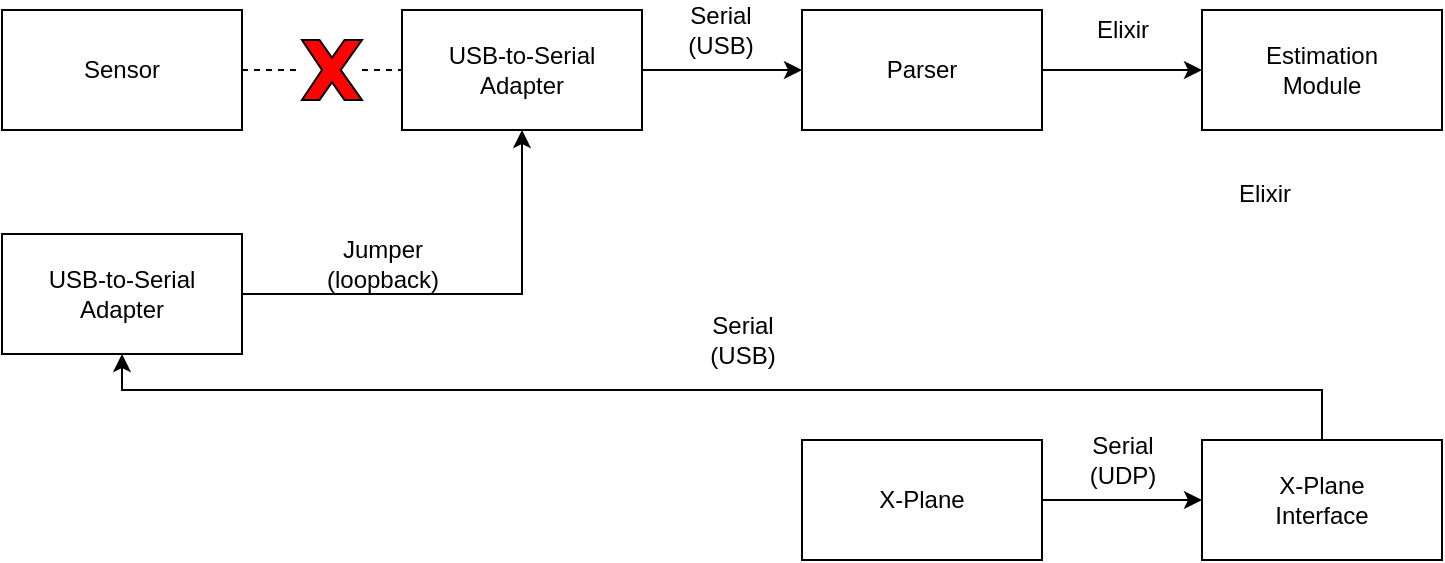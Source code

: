 <mxfile version="12.9.9" type="device"><diagram id="8D4sdUBd7dz_eQOWKF05" name="Page-1"><mxGraphModel dx="1102" dy="1000" grid="1" gridSize="10" guides="1" tooltips="1" connect="1" arrows="1" fold="1" page="1" pageScale="1" pageWidth="850" pageHeight="1100" math="0" shadow="0"><root><mxCell id="0"/><mxCell id="1" parent="0"/><mxCell id="VUH4l7W4rQ2F0NQcKhee-2" value="Sensor" style="rounded=0;whiteSpace=wrap;html=1;" parent="1" vertex="1"><mxGeometry x="40" y="400" width="120" height="60" as="geometry"/></mxCell><mxCell id="VUH4l7W4rQ2F0NQcKhee-11" value="" style="edgeStyle=orthogonalEdgeStyle;rounded=0;orthogonalLoop=1;jettySize=auto;html=1;" parent="1" source="VUH4l7W4rQ2F0NQcKhee-3" target="VUH4l7W4rQ2F0NQcKhee-9" edge="1"><mxGeometry relative="1" as="geometry"/></mxCell><mxCell id="VUH4l7W4rQ2F0NQcKhee-3" value="USB-to-Serial&lt;br&gt;Adapter" style="rounded=0;whiteSpace=wrap;html=1;" parent="1" vertex="1"><mxGeometry x="240" y="400" width="120" height="60" as="geometry"/></mxCell><mxCell id="VUH4l7W4rQ2F0NQcKhee-4" value="Estimation&lt;br&gt;Module" style="rounded=0;whiteSpace=wrap;html=1;" parent="1" vertex="1"><mxGeometry x="640" y="400" width="120" height="60" as="geometry"/></mxCell><mxCell id="VUH4l7W4rQ2F0NQcKhee-7" value="Jumper&lt;br&gt;(loopback)" style="text;html=1;align=center;verticalAlign=middle;resizable=0;points=[];autosize=1;" parent="1" vertex="1"><mxGeometry x="195" y="512" width="70" height="30" as="geometry"/></mxCell><mxCell id="JXWFfM_lj21Bi2tkaBL7-8" value="" style="edgeStyle=orthogonalEdgeStyle;rounded=0;orthogonalLoop=1;jettySize=auto;html=1;" edge="1" parent="1" source="VUH4l7W4rQ2F0NQcKhee-9" target="VUH4l7W4rQ2F0NQcKhee-4"><mxGeometry relative="1" as="geometry"/></mxCell><mxCell id="VUH4l7W4rQ2F0NQcKhee-9" value="Parser" style="rounded=0;whiteSpace=wrap;html=1;" parent="1" vertex="1"><mxGeometry x="440" y="400" width="120" height="60" as="geometry"/></mxCell><mxCell id="VUH4l7W4rQ2F0NQcKhee-13" value="Serial&lt;br&gt;(USB)" style="text;html=1;align=center;verticalAlign=middle;resizable=0;points=[];autosize=1;" parent="1" vertex="1"><mxGeometry x="374" y="395" width="50" height="30" as="geometry"/></mxCell><mxCell id="VUH4l7W4rQ2F0NQcKhee-14" value="Elixir" style="text;html=1;align=center;verticalAlign=middle;resizable=0;points=[];autosize=1;" parent="1" vertex="1"><mxGeometry x="580" y="400" width="40" height="20" as="geometry"/></mxCell><mxCell id="JXWFfM_lj21Bi2tkaBL7-6" style="edgeStyle=orthogonalEdgeStyle;rounded=0;orthogonalLoop=1;jettySize=auto;html=1;entryX=0.5;entryY=1;entryDx=0;entryDy=0;" edge="1" parent="1" source="VUH4l7W4rQ2F0NQcKhee-15" target="JXWFfM_lj21Bi2tkaBL7-1"><mxGeometry relative="1" as="geometry"><Array as="points"><mxPoint x="700" y="590"/><mxPoint x="100" y="590"/></Array></mxGeometry></mxCell><mxCell id="VUH4l7W4rQ2F0NQcKhee-15" value="X-Plane&lt;br&gt;Interface" style="rounded=0;whiteSpace=wrap;html=1;" parent="1" vertex="1"><mxGeometry x="640" y="615" width="120" height="60" as="geometry"/></mxCell><mxCell id="VUH4l7W4rQ2F0NQcKhee-17" value="" style="edgeStyle=orthogonalEdgeStyle;rounded=0;orthogonalLoop=1;jettySize=auto;html=1;" parent="1" source="VUH4l7W4rQ2F0NQcKhee-16" target="VUH4l7W4rQ2F0NQcKhee-15" edge="1"><mxGeometry relative="1" as="geometry"/></mxCell><mxCell id="VUH4l7W4rQ2F0NQcKhee-16" value="X-Plane" style="rounded=0;whiteSpace=wrap;html=1;" parent="1" vertex="1"><mxGeometry x="440" y="615" width="120" height="60" as="geometry"/></mxCell><mxCell id="VUH4l7W4rQ2F0NQcKhee-19" value="Elixir" style="text;html=1;align=center;verticalAlign=middle;resizable=0;points=[];autosize=1;" parent="1" vertex="1"><mxGeometry x="651" y="482" width="40" height="20" as="geometry"/></mxCell><mxCell id="VUH4l7W4rQ2F0NQcKhee-20" value="Serial&lt;br&gt;(UDP)" style="text;html=1;align=center;verticalAlign=middle;resizable=0;points=[];autosize=1;" parent="1" vertex="1"><mxGeometry x="575" y="610" width="50" height="30" as="geometry"/></mxCell><mxCell id="VUH4l7W4rQ2F0NQcKhee-22" value="" style="endArrow=none;dashed=1;html=1;exitX=1;exitY=0.5;exitDx=0;exitDy=0;entryX=0;entryY=0.5;entryDx=0;entryDy=0;" parent="1" source="VUH4l7W4rQ2F0NQcKhee-23" target="VUH4l7W4rQ2F0NQcKhee-3" edge="1"><mxGeometry width="50" height="50" relative="1" as="geometry"><mxPoint x="400" y="460" as="sourcePoint"/><mxPoint x="450" y="410" as="targetPoint"/></mxGeometry></mxCell><mxCell id="VUH4l7W4rQ2F0NQcKhee-23" value="" style="verticalLabelPosition=bottom;verticalAlign=top;html=1;shape=mxgraph.basic.x;align=center;labelBackgroundColor=#030303;fillColor=#FF0303;" parent="1" vertex="1"><mxGeometry x="190" y="415" width="30" height="30" as="geometry"/></mxCell><mxCell id="VUH4l7W4rQ2F0NQcKhee-24" value="" style="endArrow=none;dashed=1;html=1;exitX=1;exitY=0.5;exitDx=0;exitDy=0;entryX=0;entryY=0.5;entryDx=0;entryDy=0;" parent="1" source="VUH4l7W4rQ2F0NQcKhee-2" target="VUH4l7W4rQ2F0NQcKhee-23" edge="1"><mxGeometry width="50" height="50" relative="1" as="geometry"><mxPoint x="560" y="430" as="sourcePoint"/><mxPoint x="640" y="430" as="targetPoint"/></mxGeometry></mxCell><mxCell id="JXWFfM_lj21Bi2tkaBL7-5" style="edgeStyle=orthogonalEdgeStyle;rounded=0;orthogonalLoop=1;jettySize=auto;html=1;entryX=0.5;entryY=1;entryDx=0;entryDy=0;" edge="1" parent="1" source="JXWFfM_lj21Bi2tkaBL7-1" target="VUH4l7W4rQ2F0NQcKhee-3"><mxGeometry relative="1" as="geometry"/></mxCell><mxCell id="JXWFfM_lj21Bi2tkaBL7-1" value="USB-to-Serial&lt;br&gt;Adapter" style="rounded=0;whiteSpace=wrap;html=1;" vertex="1" parent="1"><mxGeometry x="40" y="512" width="120" height="60" as="geometry"/></mxCell><mxCell id="JXWFfM_lj21Bi2tkaBL7-7" value="Serial&lt;br&gt;(USB)" style="text;html=1;align=center;verticalAlign=middle;resizable=0;points=[];autosize=1;" vertex="1" parent="1"><mxGeometry x="385" y="550" width="50" height="30" as="geometry"/></mxCell></root></mxGraphModel></diagram></mxfile>